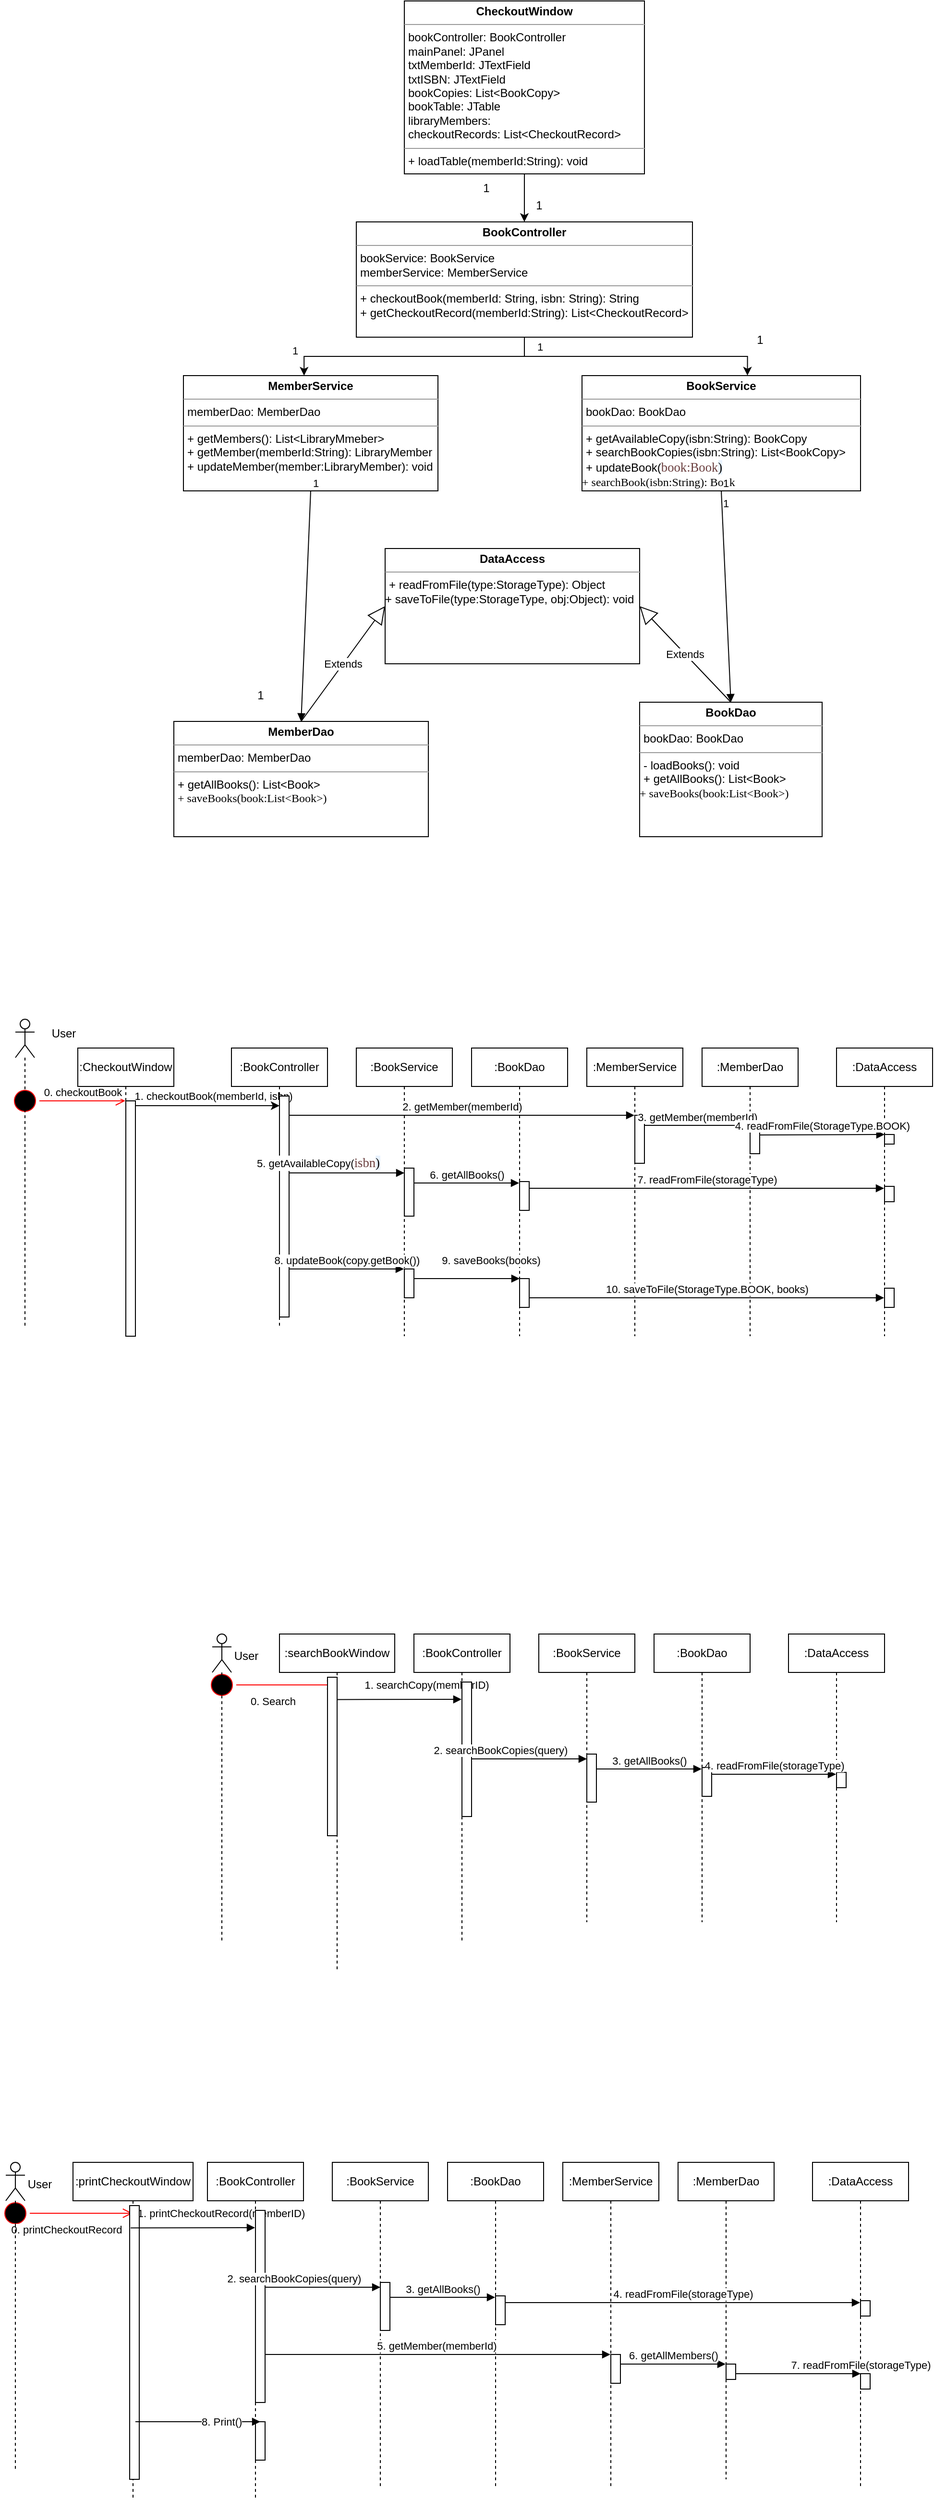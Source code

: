 <mxfile version="21.3.8" type="google">
  <diagram name="Page-1" id="nFVnYy6WFyr9DjGuqM5j">
    <mxGraphModel grid="1" page="1" gridSize="10" guides="1" tooltips="1" connect="1" arrows="1" fold="1" pageScale="1" pageWidth="850" pageHeight="1100" math="0" shadow="0">
      <root>
        <mxCell id="0" />
        <mxCell id="1" parent="0" />
        <mxCell id="Z2h3FojYNCB5ntAbKMzf-1" value="" style="ellipse;html=1;shape=startState;fillColor=#000000;strokeColor=#ff0000;" vertex="1" parent="1">
          <mxGeometry x="-120" y="100" width="30" height="30" as="geometry" />
        </mxCell>
        <mxCell id="Z2h3FojYNCB5ntAbKMzf-2" value="0. checkoutBook" style="html=1;verticalAlign=bottom;endArrow=open;endSize=8;strokeColor=#ff0000;rounded=0;" edge="1" parent="1" source="Z2h3FojYNCB5ntAbKMzf-1" target="UYIfUHxF1EwTp51lZbPo-1">
          <mxGeometry relative="1" as="geometry">
            <mxPoint x="60" y="115" as="targetPoint" />
          </mxGeometry>
        </mxCell>
        <mxCell id="Z2h3FojYNCB5ntAbKMzf-9" value="1. checkoutBook(memberId, isbn)" style="edgeLabel;html=1;align=center;verticalAlign=middle;resizable=0;points=[];" connectable="0" vertex="1" parent="Z2h3FojYNCB5ntAbKMzf-2">
          <mxGeometry x="-0.545" y="1" relative="1" as="geometry">
            <mxPoint x="160" y="-4" as="offset" />
          </mxGeometry>
        </mxCell>
        <mxCell id="Z2h3FojYNCB5ntAbKMzf-3" value=":BookController" style="shape=umlLifeline;perimeter=lifelinePerimeter;whiteSpace=wrap;html=1;container=1;dropTarget=0;collapsible=0;recursiveResize=0;outlineConnect=0;portConstraint=eastwest;newEdgeStyle={&quot;edgeStyle&quot;:&quot;elbowEdgeStyle&quot;,&quot;elbow&quot;:&quot;vertical&quot;,&quot;curved&quot;:0,&quot;rounded&quot;:0};" vertex="1" parent="1">
          <mxGeometry x="110" y="60" width="100" height="290" as="geometry" />
        </mxCell>
        <mxCell id="Z2h3FojYNCB5ntAbKMzf-13" value="" style="html=1;points=[];perimeter=orthogonalPerimeter;outlineConnect=0;targetShapes=umlLifeline;portConstraint=eastwest;newEdgeStyle={&quot;edgeStyle&quot;:&quot;elbowEdgeStyle&quot;,&quot;elbow&quot;:&quot;vertical&quot;,&quot;curved&quot;:0,&quot;rounded&quot;:0};" vertex="1" parent="Z2h3FojYNCB5ntAbKMzf-3">
          <mxGeometry x="50" y="50" width="10" height="230" as="geometry" />
        </mxCell>
        <mxCell id="Z2h3FojYNCB5ntAbKMzf-4" value=":BookService" style="shape=umlLifeline;perimeter=lifelinePerimeter;whiteSpace=wrap;html=1;container=1;dropTarget=0;collapsible=0;recursiveResize=0;outlineConnect=0;portConstraint=eastwest;newEdgeStyle={&quot;edgeStyle&quot;:&quot;elbowEdgeStyle&quot;,&quot;elbow&quot;:&quot;vertical&quot;,&quot;curved&quot;:0,&quot;rounded&quot;:0};" vertex="1" parent="1">
          <mxGeometry x="240" y="60" width="100" height="300" as="geometry" />
        </mxCell>
        <mxCell id="Z2h3FojYNCB5ntAbKMzf-21" value="" style="html=1;points=[];perimeter=orthogonalPerimeter;outlineConnect=0;targetShapes=umlLifeline;portConstraint=eastwest;newEdgeStyle={&quot;edgeStyle&quot;:&quot;elbowEdgeStyle&quot;,&quot;elbow&quot;:&quot;vertical&quot;,&quot;curved&quot;:0,&quot;rounded&quot;:0};" vertex="1" parent="Z2h3FojYNCB5ntAbKMzf-4">
          <mxGeometry x="50" y="125" width="10" height="50" as="geometry" />
        </mxCell>
        <mxCell id="5kcdz5jtdMOf_BMCCqjz-7" value="" style="html=1;points=[];perimeter=orthogonalPerimeter;outlineConnect=0;targetShapes=umlLifeline;portConstraint=eastwest;newEdgeStyle={&quot;edgeStyle&quot;:&quot;elbowEdgeStyle&quot;,&quot;elbow&quot;:&quot;vertical&quot;,&quot;curved&quot;:0,&quot;rounded&quot;:0};" vertex="1" parent="Z2h3FojYNCB5ntAbKMzf-4">
          <mxGeometry x="50" y="230" width="10" height="30" as="geometry" />
        </mxCell>
        <mxCell id="Z2h3FojYNCB5ntAbKMzf-5" value=":MemberService" style="shape=umlLifeline;perimeter=lifelinePerimeter;whiteSpace=wrap;html=1;container=1;dropTarget=0;collapsible=0;recursiveResize=0;outlineConnect=0;portConstraint=eastwest;newEdgeStyle={&quot;edgeStyle&quot;:&quot;elbowEdgeStyle&quot;,&quot;elbow&quot;:&quot;vertical&quot;,&quot;curved&quot;:0,&quot;rounded&quot;:0};" vertex="1" parent="1">
          <mxGeometry x="480" y="60" width="100" height="300" as="geometry" />
        </mxCell>
        <mxCell id="Z2h3FojYNCB5ntAbKMzf-16" value="" style="html=1;points=[];perimeter=orthogonalPerimeter;outlineConnect=0;targetShapes=umlLifeline;portConstraint=eastwest;newEdgeStyle={&quot;edgeStyle&quot;:&quot;elbowEdgeStyle&quot;,&quot;elbow&quot;:&quot;vertical&quot;,&quot;curved&quot;:0,&quot;rounded&quot;:0};" vertex="1" parent="Z2h3FojYNCB5ntAbKMzf-5">
          <mxGeometry x="50" y="70" width="10" height="50" as="geometry" />
        </mxCell>
        <mxCell id="Z2h3FojYNCB5ntAbKMzf-6" value=":BookDao" style="shape=umlLifeline;perimeter=lifelinePerimeter;whiteSpace=wrap;html=1;container=1;dropTarget=0;collapsible=0;recursiveResize=0;outlineConnect=0;portConstraint=eastwest;newEdgeStyle={&quot;edgeStyle&quot;:&quot;elbowEdgeStyle&quot;,&quot;elbow&quot;:&quot;vertical&quot;,&quot;curved&quot;:0,&quot;rounded&quot;:0};" vertex="1" parent="1">
          <mxGeometry x="360" y="60" width="100" height="300" as="geometry" />
        </mxCell>
        <mxCell id="Z2h3FojYNCB5ntAbKMzf-27" value="" style="html=1;points=[];perimeter=orthogonalPerimeter;outlineConnect=0;targetShapes=umlLifeline;portConstraint=eastwest;newEdgeStyle={&quot;edgeStyle&quot;:&quot;elbowEdgeStyle&quot;,&quot;elbow&quot;:&quot;vertical&quot;,&quot;curved&quot;:0,&quot;rounded&quot;:0};" vertex="1" parent="Z2h3FojYNCB5ntAbKMzf-6">
          <mxGeometry x="50" y="139" width="10" height="30" as="geometry" />
        </mxCell>
        <mxCell id="Z2h3FojYNCB5ntAbKMzf-8" value=":MemberDao" style="shape=umlLifeline;perimeter=lifelinePerimeter;whiteSpace=wrap;html=1;container=1;dropTarget=0;collapsible=0;recursiveResize=0;outlineConnect=0;portConstraint=eastwest;newEdgeStyle={&quot;edgeStyle&quot;:&quot;elbowEdgeStyle&quot;,&quot;elbow&quot;:&quot;vertical&quot;,&quot;curved&quot;:0,&quot;rounded&quot;:0};" vertex="1" parent="1">
          <mxGeometry x="600" y="60" width="100" height="300" as="geometry" />
        </mxCell>
        <mxCell id="Z2h3FojYNCB5ntAbKMzf-18" value="" style="html=1;points=[];perimeter=orthogonalPerimeter;outlineConnect=0;targetShapes=umlLifeline;portConstraint=eastwest;newEdgeStyle={&quot;edgeStyle&quot;:&quot;elbowEdgeStyle&quot;,&quot;elbow&quot;:&quot;vertical&quot;,&quot;curved&quot;:0,&quot;rounded&quot;:0};" vertex="1" parent="Z2h3FojYNCB5ntAbKMzf-8">
          <mxGeometry x="50" y="80" width="10" height="30" as="geometry" />
        </mxCell>
        <mxCell id="Z2h3FojYNCB5ntAbKMzf-11" value="" style="shape=umlLifeline;perimeter=lifelinePerimeter;whiteSpace=wrap;html=1;container=1;dropTarget=0;collapsible=0;recursiveResize=0;outlineConnect=0;portConstraint=eastwest;newEdgeStyle={&quot;edgeStyle&quot;:&quot;elbowEdgeStyle&quot;,&quot;elbow&quot;:&quot;vertical&quot;,&quot;curved&quot;:0,&quot;rounded&quot;:0};participant=umlActor;" vertex="1" parent="1">
          <mxGeometry x="-115" y="30" width="20" height="320" as="geometry" />
        </mxCell>
        <mxCell id="Z2h3FojYNCB5ntAbKMzf-12" value="User" style="text;html=1;align=center;verticalAlign=middle;resizable=0;points=[];autosize=1;strokeColor=none;fillColor=none;" vertex="1" parent="1">
          <mxGeometry x="-90" y="30" width="50" height="30" as="geometry" />
        </mxCell>
        <mxCell id="Z2h3FojYNCB5ntAbKMzf-14" value="2. getMember(memberId)" style="html=1;verticalAlign=bottom;endArrow=block;edgeStyle=elbowEdgeStyle;elbow=vertical;curved=0;rounded=0;" edge="1" parent="1" target="Z2h3FojYNCB5ntAbKMzf-5">
          <mxGeometry width="80" relative="1" as="geometry">
            <mxPoint x="170" y="130" as="sourcePoint" />
            <mxPoint x="250" y="130" as="targetPoint" />
          </mxGeometry>
        </mxCell>
        <mxCell id="Z2h3FojYNCB5ntAbKMzf-15" value=":DataAccess" style="shape=umlLifeline;perimeter=lifelinePerimeter;whiteSpace=wrap;html=1;container=1;dropTarget=0;collapsible=0;recursiveResize=0;outlineConnect=0;portConstraint=eastwest;newEdgeStyle={&quot;edgeStyle&quot;:&quot;elbowEdgeStyle&quot;,&quot;elbow&quot;:&quot;vertical&quot;,&quot;curved&quot;:0,&quot;rounded&quot;:0};" vertex="1" parent="1">
          <mxGeometry x="740" y="60" width="100" height="300" as="geometry" />
        </mxCell>
        <mxCell id="Z2h3FojYNCB5ntAbKMzf-29" value="" style="html=1;points=[];perimeter=orthogonalPerimeter;outlineConnect=0;targetShapes=umlLifeline;portConstraint=eastwest;newEdgeStyle={&quot;edgeStyle&quot;:&quot;elbowEdgeStyle&quot;,&quot;elbow&quot;:&quot;vertical&quot;,&quot;curved&quot;:0,&quot;rounded&quot;:0};" vertex="1" parent="Z2h3FojYNCB5ntAbKMzf-15">
          <mxGeometry x="50" y="144" width="10" height="16" as="geometry" />
        </mxCell>
        <mxCell id="Z2h3FojYNCB5ntAbKMzf-17" value="3. getMember(memberId)" style="html=1;verticalAlign=bottom;endArrow=block;edgeStyle=elbowEdgeStyle;elbow=vertical;curved=0;rounded=0;" edge="1" parent="1" target="Z2h3FojYNCB5ntAbKMzf-8">
          <mxGeometry x="0.008" width="80" relative="1" as="geometry">
            <mxPoint x="540" y="140.47" as="sourcePoint" />
            <mxPoint x="620" y="140.47" as="targetPoint" />
            <mxPoint as="offset" />
          </mxGeometry>
        </mxCell>
        <mxCell id="Z2h3FojYNCB5ntAbKMzf-20" value="5.&amp;nbsp;getAvailableCopy(&lt;span style=&quot;font-family: Consolas; font-size: 10pt; color: rgb(106, 62, 62);&quot;&gt;isbn&lt;/span&gt;&lt;span style=&quot;background-color: rgb(232, 242, 254); font-family: Consolas; font-size: 10pt;&quot;&gt;)&lt;/span&gt;" style="html=1;verticalAlign=bottom;endArrow=block;edgeStyle=elbowEdgeStyle;elbow=vertical;curved=0;rounded=0;" edge="1" parent="1">
          <mxGeometry width="80" relative="1" as="geometry">
            <mxPoint x="170" y="130" as="sourcePoint" />
            <mxPoint x="290" y="190" as="targetPoint" />
            <Array as="points">
              <mxPoint x="230" y="190" />
            </Array>
          </mxGeometry>
        </mxCell>
        <mxCell id="Z2h3FojYNCB5ntAbKMzf-22" value="6.&amp;nbsp;getAllBooks()" style="html=1;verticalAlign=bottom;endArrow=block;edgeStyle=elbowEdgeStyle;elbow=vertical;curved=0;rounded=0;" edge="1" parent="1" target="Z2h3FojYNCB5ntAbKMzf-6">
          <mxGeometry width="80" relative="1" as="geometry">
            <mxPoint x="300" y="200.47" as="sourcePoint" />
            <mxPoint x="380" y="200.47" as="targetPoint" />
          </mxGeometry>
        </mxCell>
        <mxCell id="Z2h3FojYNCB5ntAbKMzf-23" value="7. readFromFile(storageType)&lt;div style=&quot;padding: 0px 0px 0px 2px;&quot;&gt;&lt;div style=&quot;font-family: Consolas; font-size: 10pt;&quot;&gt;&lt;p style=&quot;background-color:#e8f2fe;margin:0;&quot;&gt;&lt;span style=&quot;text-decoration-line: underline; text-decoration-color: rgb(244, 200, 45); text-decoration-style: wavy;&quot;&gt;&lt;/span&gt;&lt;/p&gt;&lt;/div&gt;&lt;/div&gt;" style="html=1;verticalAlign=bottom;endArrow=block;edgeStyle=elbowEdgeStyle;elbow=vertical;curved=0;rounded=0;" edge="1" parent="1">
          <mxGeometry x="-0.003" width="80" relative="1" as="geometry">
            <mxPoint x="420" y="206" as="sourcePoint" />
            <mxPoint x="789.5" y="206.118" as="targetPoint" />
            <mxPoint as="offset" />
          </mxGeometry>
        </mxCell>
        <mxCell id="Z2h3FojYNCB5ntAbKMzf-25" value="4. readFromFile(StorageType.BOOK)" style="html=1;verticalAlign=bottom;endArrow=block;edgeStyle=elbowEdgeStyle;elbow=vertical;curved=0;rounded=0;" edge="1" parent="1" target="Z2h3FojYNCB5ntAbKMzf-24">
          <mxGeometry width="80" relative="1" as="geometry">
            <mxPoint x="660" y="150.47" as="sourcePoint" />
            <mxPoint x="789" y="150" as="targetPoint" />
            <Array as="points">
              <mxPoint x="790" y="150" />
            </Array>
          </mxGeometry>
        </mxCell>
        <mxCell id="Z2h3FojYNCB5ntAbKMzf-24" value="" style="html=1;points=[];perimeter=orthogonalPerimeter;outlineConnect=0;targetShapes=umlLifeline;portConstraint=eastwest;newEdgeStyle={&quot;edgeStyle&quot;:&quot;elbowEdgeStyle&quot;,&quot;elbow&quot;:&quot;vertical&quot;,&quot;curved&quot;:0,&quot;rounded&quot;:0};" vertex="1" parent="1">
          <mxGeometry x="790" y="150" width="10" height="10" as="geometry" />
        </mxCell>
        <mxCell id="5kcdz5jtdMOf_BMCCqjz-6" value="8. updateBook(copy.getBook())" style="html=1;verticalAlign=bottom;endArrow=block;edgeStyle=elbowEdgeStyle;elbow=vertical;curved=0;rounded=0;" edge="1" parent="1" target="Z2h3FojYNCB5ntAbKMzf-4">
          <mxGeometry width="80" relative="1" as="geometry">
            <mxPoint x="170" y="290" as="sourcePoint" />
            <mxPoint x="250" y="290" as="targetPoint" />
          </mxGeometry>
        </mxCell>
        <mxCell id="5kcdz5jtdMOf_BMCCqjz-8" value="9. saveBooks(books)" style="html=1;verticalAlign=bottom;endArrow=block;edgeStyle=elbowEdgeStyle;elbow=vertical;curved=0;rounded=0;" edge="1" parent="1">
          <mxGeometry x="0.455" y="10" width="80" relative="1" as="geometry">
            <mxPoint x="300" y="300" as="sourcePoint" />
            <mxPoint x="410" y="300" as="targetPoint" />
            <mxPoint as="offset" />
          </mxGeometry>
        </mxCell>
        <mxCell id="5kcdz5jtdMOf_BMCCqjz-9" value="" style="html=1;points=[];perimeter=orthogonalPerimeter;outlineConnect=0;targetShapes=umlLifeline;portConstraint=eastwest;newEdgeStyle={&quot;edgeStyle&quot;:&quot;elbowEdgeStyle&quot;,&quot;elbow&quot;:&quot;vertical&quot;,&quot;curved&quot;:0,&quot;rounded&quot;:0};" vertex="1" parent="1">
          <mxGeometry x="410" y="300" width="10" height="30" as="geometry" />
        </mxCell>
        <mxCell id="5kcdz5jtdMOf_BMCCqjz-13" value="10. saveToFile(StorageType.BOOK, books)" style="html=1;verticalAlign=bottom;endArrow=block;edgeStyle=elbowEdgeStyle;elbow=vertical;curved=0;rounded=0;" edge="1" parent="1" target="Z2h3FojYNCB5ntAbKMzf-15">
          <mxGeometry width="80" relative="1" as="geometry">
            <mxPoint x="420" y="320" as="sourcePoint" />
            <mxPoint x="500" y="320" as="targetPoint" />
          </mxGeometry>
        </mxCell>
        <mxCell id="5kcdz5jtdMOf_BMCCqjz-15" value="" style="html=1;points=[];perimeter=orthogonalPerimeter;outlineConnect=0;targetShapes=umlLifeline;portConstraint=eastwest;newEdgeStyle={&quot;edgeStyle&quot;:&quot;elbowEdgeStyle&quot;,&quot;elbow&quot;:&quot;vertical&quot;,&quot;curved&quot;:0,&quot;rounded&quot;:0};" vertex="1" parent="1">
          <mxGeometry x="790" y="310" width="10" height="20" as="geometry" />
        </mxCell>
        <mxCell id="_JJHiCC_4vrfty5zfP9_-1" value="" style="ellipse;html=1;shape=startState;fillColor=#000000;strokeColor=#ff0000;" vertex="1" parent="1">
          <mxGeometry x="85" y="708" width="30" height="30" as="geometry" />
        </mxCell>
        <mxCell id="_JJHiCC_4vrfty5zfP9_-2" value="" style="html=1;verticalAlign=bottom;endArrow=open;endSize=8;strokeColor=#ff0000;rounded=0;" edge="1" parent="1" source="_JJHiCC_4vrfty5zfP9_-1" target="UYIfUHxF1EwTp51lZbPo-4">
          <mxGeometry relative="1" as="geometry">
            <mxPoint x="350" y="725" as="targetPoint" />
          </mxGeometry>
        </mxCell>
        <mxCell id="_JJHiCC_4vrfty5zfP9_-3" value="1. searchCopy(memberID)" style="edgeLabel;html=1;align=center;verticalAlign=middle;resizable=0;points=[];" connectable="0" vertex="1" parent="_JJHiCC_4vrfty5zfP9_-2">
          <mxGeometry x="-0.545" y="1" relative="1" as="geometry">
            <mxPoint x="174" y="1" as="offset" />
          </mxGeometry>
        </mxCell>
        <mxCell id="UYIfUHxF1EwTp51lZbPo-7" value="0. Search" style="edgeLabel;html=1;align=center;verticalAlign=middle;resizable=0;points=[];" connectable="0" vertex="1" parent="_JJHiCC_4vrfty5zfP9_-2">
          <mxGeometry x="-0.59" y="-1" relative="1" as="geometry">
            <mxPoint x="16" y="16" as="offset" />
          </mxGeometry>
        </mxCell>
        <mxCell id="_JJHiCC_4vrfty5zfP9_-4" value=":BookController" style="shape=umlLifeline;perimeter=lifelinePerimeter;whiteSpace=wrap;html=1;container=1;dropTarget=0;collapsible=0;recursiveResize=0;outlineConnect=0;portConstraint=eastwest;newEdgeStyle={&quot;edgeStyle&quot;:&quot;elbowEdgeStyle&quot;,&quot;elbow&quot;:&quot;vertical&quot;,&quot;curved&quot;:0,&quot;rounded&quot;:0};" vertex="1" parent="1">
          <mxGeometry x="300" y="670" width="100" height="320" as="geometry" />
        </mxCell>
        <mxCell id="_JJHiCC_4vrfty5zfP9_-5" value="" style="html=1;points=[];perimeter=orthogonalPerimeter;outlineConnect=0;targetShapes=umlLifeline;portConstraint=eastwest;newEdgeStyle={&quot;edgeStyle&quot;:&quot;elbowEdgeStyle&quot;,&quot;elbow&quot;:&quot;vertical&quot;,&quot;curved&quot;:0,&quot;rounded&quot;:0};" vertex="1" parent="_JJHiCC_4vrfty5zfP9_-4">
          <mxGeometry x="50" y="50" width="10" height="140" as="geometry" />
        </mxCell>
        <mxCell id="_JJHiCC_4vrfty5zfP9_-6" value=":BookService" style="shape=umlLifeline;perimeter=lifelinePerimeter;whiteSpace=wrap;html=1;container=1;dropTarget=0;collapsible=0;recursiveResize=0;outlineConnect=0;portConstraint=eastwest;newEdgeStyle={&quot;edgeStyle&quot;:&quot;elbowEdgeStyle&quot;,&quot;elbow&quot;:&quot;vertical&quot;,&quot;curved&quot;:0,&quot;rounded&quot;:0};" vertex="1" parent="1">
          <mxGeometry x="430" y="670" width="100" height="300" as="geometry" />
        </mxCell>
        <mxCell id="_JJHiCC_4vrfty5zfP9_-7" value="" style="html=1;points=[];perimeter=orthogonalPerimeter;outlineConnect=0;targetShapes=umlLifeline;portConstraint=eastwest;newEdgeStyle={&quot;edgeStyle&quot;:&quot;elbowEdgeStyle&quot;,&quot;elbow&quot;:&quot;vertical&quot;,&quot;curved&quot;:0,&quot;rounded&quot;:0};" vertex="1" parent="_JJHiCC_4vrfty5zfP9_-6">
          <mxGeometry x="50" y="125" width="10" height="50" as="geometry" />
        </mxCell>
        <mxCell id="_JJHiCC_4vrfty5zfP9_-11" value=":BookDao" style="shape=umlLifeline;perimeter=lifelinePerimeter;whiteSpace=wrap;html=1;container=1;dropTarget=0;collapsible=0;recursiveResize=0;outlineConnect=0;portConstraint=eastwest;newEdgeStyle={&quot;edgeStyle&quot;:&quot;elbowEdgeStyle&quot;,&quot;elbow&quot;:&quot;vertical&quot;,&quot;curved&quot;:0,&quot;rounded&quot;:0};" vertex="1" parent="1">
          <mxGeometry x="550" y="670" width="100" height="300" as="geometry" />
        </mxCell>
        <mxCell id="_JJHiCC_4vrfty5zfP9_-12" value="" style="html=1;points=[];perimeter=orthogonalPerimeter;outlineConnect=0;targetShapes=umlLifeline;portConstraint=eastwest;newEdgeStyle={&quot;edgeStyle&quot;:&quot;elbowEdgeStyle&quot;,&quot;elbow&quot;:&quot;vertical&quot;,&quot;curved&quot;:0,&quot;rounded&quot;:0};" vertex="1" parent="_JJHiCC_4vrfty5zfP9_-11">
          <mxGeometry x="50" y="139" width="10" height="30" as="geometry" />
        </mxCell>
        <mxCell id="_JJHiCC_4vrfty5zfP9_-15" value="" style="shape=umlLifeline;perimeter=lifelinePerimeter;whiteSpace=wrap;html=1;container=1;dropTarget=0;collapsible=0;recursiveResize=0;outlineConnect=0;portConstraint=eastwest;newEdgeStyle={&quot;edgeStyle&quot;:&quot;elbowEdgeStyle&quot;,&quot;elbow&quot;:&quot;vertical&quot;,&quot;curved&quot;:0,&quot;rounded&quot;:0};participant=umlActor;" vertex="1" parent="1">
          <mxGeometry x="90" y="670" width="20" height="320" as="geometry" />
        </mxCell>
        <mxCell id="_JJHiCC_4vrfty5zfP9_-16" value="User" style="text;html=1;align=center;verticalAlign=middle;resizable=0;points=[];autosize=1;strokeColor=none;fillColor=none;" vertex="1" parent="1">
          <mxGeometry x="100" y="678" width="50" height="30" as="geometry" />
        </mxCell>
        <mxCell id="_JJHiCC_4vrfty5zfP9_-18" value=":DataAccess" style="shape=umlLifeline;perimeter=lifelinePerimeter;whiteSpace=wrap;html=1;container=1;dropTarget=0;collapsible=0;recursiveResize=0;outlineConnect=0;portConstraint=eastwest;newEdgeStyle={&quot;edgeStyle&quot;:&quot;elbowEdgeStyle&quot;,&quot;elbow&quot;:&quot;vertical&quot;,&quot;curved&quot;:0,&quot;rounded&quot;:0};" vertex="1" parent="1">
          <mxGeometry x="690" y="670" width="100" height="300" as="geometry" />
        </mxCell>
        <mxCell id="_JJHiCC_4vrfty5zfP9_-19" value="" style="html=1;points=[];perimeter=orthogonalPerimeter;outlineConnect=0;targetShapes=umlLifeline;portConstraint=eastwest;newEdgeStyle={&quot;edgeStyle&quot;:&quot;elbowEdgeStyle&quot;,&quot;elbow&quot;:&quot;vertical&quot;,&quot;curved&quot;:0,&quot;rounded&quot;:0};" vertex="1" parent="_JJHiCC_4vrfty5zfP9_-18">
          <mxGeometry x="50" y="144" width="10" height="16" as="geometry" />
        </mxCell>
        <mxCell id="_JJHiCC_4vrfty5zfP9_-21" value="2. searchBookCopies(query)" style="html=1;verticalAlign=bottom;endArrow=block;edgeStyle=elbowEdgeStyle;elbow=vertical;curved=0;rounded=0;" edge="1" parent="1">
          <mxGeometry width="80" relative="1" as="geometry">
            <mxPoint x="360" y="740" as="sourcePoint" />
            <mxPoint x="480" y="800" as="targetPoint" />
            <Array as="points">
              <mxPoint x="420" y="800" />
            </Array>
          </mxGeometry>
        </mxCell>
        <mxCell id="_JJHiCC_4vrfty5zfP9_-22" value="3.&amp;nbsp;getAllBooks()&lt;div style=&quot;padding: 0px 0px 0px 2px;&quot;&gt;&lt;div style=&quot;font-family: Consolas; font-size: 10pt;&quot;&gt;&lt;p style=&quot;background-color:#e8f2fe;margin:0;&quot;&gt;&lt;span style=&quot;color:#0000c0;&quot;&gt;&lt;/span&gt;&lt;/p&gt;&lt;/div&gt;&lt;/div&gt;" style="html=1;verticalAlign=bottom;endArrow=block;edgeStyle=elbowEdgeStyle;elbow=vertical;curved=0;rounded=0;" edge="1" parent="1" target="_JJHiCC_4vrfty5zfP9_-11">
          <mxGeometry width="80" relative="1" as="geometry">
            <mxPoint x="490" y="810.47" as="sourcePoint" />
            <mxPoint x="570" y="810.47" as="targetPoint" />
          </mxGeometry>
        </mxCell>
        <mxCell id="_JJHiCC_4vrfty5zfP9_-23" value="4. readFromFile(storageType)&lt;div style=&quot;padding: 0px 0px 0px 2px;&quot;&gt;&lt;div style=&quot;font-family: Consolas; font-size: 10pt;&quot;&gt;&lt;p style=&quot;background-color:#e8f2fe;margin:0;&quot;&gt;&lt;span style=&quot;text-decoration-line: underline; text-decoration-color: rgb(244, 200, 45); text-decoration-style: wavy;&quot;&gt;&lt;/span&gt;&lt;/p&gt;&lt;/div&gt;&lt;/div&gt;" style="html=1;verticalAlign=bottom;endArrow=block;edgeStyle=elbowEdgeStyle;elbow=vertical;curved=0;rounded=0;" edge="1" parent="1" target="_JJHiCC_4vrfty5zfP9_-18">
          <mxGeometry x="-0.003" width="80" relative="1" as="geometry">
            <mxPoint x="610" y="816" as="sourcePoint" />
            <mxPoint x="720" y="816" as="targetPoint" />
            <mxPoint as="offset" />
          </mxGeometry>
        </mxCell>
        <mxCell id="UYIfUHxF1EwTp51lZbPo-2" value="" style="edgeStyle=elbowEdgeStyle;rounded=0;orthogonalLoop=1;jettySize=auto;html=1;elbow=vertical;curved=0;" edge="1" parent="1" source="UYIfUHxF1EwTp51lZbPo-1" target="Z2h3FojYNCB5ntAbKMzf-13">
          <mxGeometry relative="1" as="geometry">
            <Array as="points">
              <mxPoint x="70" y="120" />
            </Array>
          </mxGeometry>
        </mxCell>
        <mxCell id="UYIfUHxF1EwTp51lZbPo-1" value=":CheckoutWindow" style="shape=umlLifeline;perimeter=lifelinePerimeter;whiteSpace=wrap;html=1;container=1;dropTarget=0;collapsible=0;recursiveResize=0;outlineConnect=0;portConstraint=eastwest;newEdgeStyle={&quot;edgeStyle&quot;:&quot;elbowEdgeStyle&quot;,&quot;elbow&quot;:&quot;vertical&quot;,&quot;curved&quot;:0,&quot;rounded&quot;:0};" vertex="1" parent="1">
          <mxGeometry x="-50" y="60" width="100" height="300" as="geometry" />
        </mxCell>
        <mxCell id="UYIfUHxF1EwTp51lZbPo-3" value="" style="html=1;points=[];perimeter=orthogonalPerimeter;outlineConnect=0;targetShapes=umlLifeline;portConstraint=eastwest;newEdgeStyle={&quot;edgeStyle&quot;:&quot;elbowEdgeStyle&quot;,&quot;elbow&quot;:&quot;vertical&quot;,&quot;curved&quot;:0,&quot;rounded&quot;:0};" vertex="1" parent="UYIfUHxF1EwTp51lZbPo-1">
          <mxGeometry x="50" y="55" width="10" height="245" as="geometry" />
        </mxCell>
        <mxCell id="UYIfUHxF1EwTp51lZbPo-4" value=":searchBookWindow" style="shape=umlLifeline;perimeter=lifelinePerimeter;whiteSpace=wrap;html=1;container=1;dropTarget=0;collapsible=0;recursiveResize=0;outlineConnect=0;portConstraint=eastwest;newEdgeStyle={&quot;edgeStyle&quot;:&quot;elbowEdgeStyle&quot;,&quot;elbow&quot;:&quot;vertical&quot;,&quot;curved&quot;:0,&quot;rounded&quot;:0};" vertex="1" parent="1">
          <mxGeometry x="160" y="670" width="120" height="350" as="geometry" />
        </mxCell>
        <mxCell id="UYIfUHxF1EwTp51lZbPo-5" value="" style="html=1;points=[];perimeter=orthogonalPerimeter;outlineConnect=0;targetShapes=umlLifeline;portConstraint=eastwest;newEdgeStyle={&quot;edgeStyle&quot;:&quot;elbowEdgeStyle&quot;,&quot;elbow&quot;:&quot;vertical&quot;,&quot;curved&quot;:0,&quot;rounded&quot;:0};" vertex="1" parent="UYIfUHxF1EwTp51lZbPo-4">
          <mxGeometry x="50" y="45" width="10" height="165" as="geometry" />
        </mxCell>
        <mxCell id="UYIfUHxF1EwTp51lZbPo-6" value="" style="html=1;verticalAlign=bottom;endArrow=block;edgeStyle=elbowEdgeStyle;elbow=vertical;curved=0;rounded=0;" edge="1" parent="1" target="_JJHiCC_4vrfty5zfP9_-4">
          <mxGeometry x="-0.99" y="190" width="80" relative="1" as="geometry">
            <mxPoint x="220" y="738.23" as="sourcePoint" />
            <mxPoint x="300" y="738.23" as="targetPoint" />
            <mxPoint x="-190" y="180" as="offset" />
          </mxGeometry>
        </mxCell>
        <mxCell id="UYIfUHxF1EwTp51lZbPo-8" value="" style="ellipse;html=1;shape=startState;fillColor=#000000;strokeColor=#ff0000;" vertex="1" parent="1">
          <mxGeometry x="-130" y="1258" width="30" height="30" as="geometry" />
        </mxCell>
        <mxCell id="UYIfUHxF1EwTp51lZbPo-9" value="" style="html=1;verticalAlign=bottom;endArrow=open;endSize=8;strokeColor=#ff0000;rounded=0;" edge="1" parent="1" source="UYIfUHxF1EwTp51lZbPo-8" target="UYIfUHxF1EwTp51lZbPo-36">
          <mxGeometry relative="1" as="geometry">
            <mxPoint x="135" y="1275" as="targetPoint" />
          </mxGeometry>
        </mxCell>
        <mxCell id="UYIfUHxF1EwTp51lZbPo-10" value="1. printCheckoutRecord(memberID)" style="edgeLabel;html=1;align=center;verticalAlign=middle;resizable=0;points=[];" connectable="0" vertex="1" parent="UYIfUHxF1EwTp51lZbPo-9">
          <mxGeometry x="-0.545" y="1" relative="1" as="geometry">
            <mxPoint x="174" y="1" as="offset" />
          </mxGeometry>
        </mxCell>
        <mxCell id="UYIfUHxF1EwTp51lZbPo-11" value="0. printCheckoutRecord" style="edgeLabel;html=1;align=center;verticalAlign=middle;resizable=0;points=[];" connectable="0" vertex="1" parent="UYIfUHxF1EwTp51lZbPo-9">
          <mxGeometry x="-0.59" y="-1" relative="1" as="geometry">
            <mxPoint x="16" y="16" as="offset" />
          </mxGeometry>
        </mxCell>
        <mxCell id="UYIfUHxF1EwTp51lZbPo-12" value=":BookController" style="shape=umlLifeline;perimeter=lifelinePerimeter;whiteSpace=wrap;html=1;container=1;dropTarget=0;collapsible=0;recursiveResize=0;outlineConnect=0;portConstraint=eastwest;newEdgeStyle={&quot;edgeStyle&quot;:&quot;elbowEdgeStyle&quot;,&quot;elbow&quot;:&quot;vertical&quot;,&quot;curved&quot;:0,&quot;rounded&quot;:0};" vertex="1" parent="1">
          <mxGeometry x="85" y="1220" width="100" height="350" as="geometry" />
        </mxCell>
        <mxCell id="UYIfUHxF1EwTp51lZbPo-13" value="" style="html=1;points=[];perimeter=orthogonalPerimeter;outlineConnect=0;targetShapes=umlLifeline;portConstraint=eastwest;newEdgeStyle={&quot;edgeStyle&quot;:&quot;elbowEdgeStyle&quot;,&quot;elbow&quot;:&quot;vertical&quot;,&quot;curved&quot;:0,&quot;rounded&quot;:0};" vertex="1" parent="UYIfUHxF1EwTp51lZbPo-12">
          <mxGeometry x="50" y="50" width="10" height="200" as="geometry" />
        </mxCell>
        <mxCell id="UYIfUHxF1EwTp51lZbPo-39" value="" style="html=1;points=[];perimeter=orthogonalPerimeter;outlineConnect=0;targetShapes=umlLifeline;portConstraint=eastwest;newEdgeStyle={&quot;edgeStyle&quot;:&quot;elbowEdgeStyle&quot;,&quot;elbow&quot;:&quot;vertical&quot;,&quot;curved&quot;:0,&quot;rounded&quot;:0};" vertex="1" parent="UYIfUHxF1EwTp51lZbPo-12">
          <mxGeometry x="50" y="270" width="10" height="40" as="geometry" />
        </mxCell>
        <mxCell id="UYIfUHxF1EwTp51lZbPo-16" value=":BookService" style="shape=umlLifeline;perimeter=lifelinePerimeter;whiteSpace=wrap;html=1;container=1;dropTarget=0;collapsible=0;recursiveResize=0;outlineConnect=0;portConstraint=eastwest;newEdgeStyle={&quot;edgeStyle&quot;:&quot;elbowEdgeStyle&quot;,&quot;elbow&quot;:&quot;vertical&quot;,&quot;curved&quot;:0,&quot;rounded&quot;:0};" vertex="1" parent="1">
          <mxGeometry x="215" y="1220" width="100" height="340" as="geometry" />
        </mxCell>
        <mxCell id="UYIfUHxF1EwTp51lZbPo-17" value="" style="html=1;points=[];perimeter=orthogonalPerimeter;outlineConnect=0;targetShapes=umlLifeline;portConstraint=eastwest;newEdgeStyle={&quot;edgeStyle&quot;:&quot;elbowEdgeStyle&quot;,&quot;elbow&quot;:&quot;vertical&quot;,&quot;curved&quot;:0,&quot;rounded&quot;:0};" vertex="1" parent="UYIfUHxF1EwTp51lZbPo-16">
          <mxGeometry x="50" y="125" width="10" height="50" as="geometry" />
        </mxCell>
        <mxCell id="UYIfUHxF1EwTp51lZbPo-18" value=":MemberService" style="shape=umlLifeline;perimeter=lifelinePerimeter;whiteSpace=wrap;html=1;container=1;dropTarget=0;collapsible=0;recursiveResize=0;outlineConnect=0;portConstraint=eastwest;newEdgeStyle={&quot;edgeStyle&quot;:&quot;elbowEdgeStyle&quot;,&quot;elbow&quot;:&quot;vertical&quot;,&quot;curved&quot;:0,&quot;rounded&quot;:0};" vertex="1" parent="1">
          <mxGeometry x="455" y="1220" width="100" height="340" as="geometry" />
        </mxCell>
        <mxCell id="UYIfUHxF1EwTp51lZbPo-19" value="" style="html=1;points=[];perimeter=orthogonalPerimeter;outlineConnect=0;targetShapes=umlLifeline;portConstraint=eastwest;newEdgeStyle={&quot;edgeStyle&quot;:&quot;elbowEdgeStyle&quot;,&quot;elbow&quot;:&quot;vertical&quot;,&quot;curved&quot;:0,&quot;rounded&quot;:0};" vertex="1" parent="UYIfUHxF1EwTp51lZbPo-18">
          <mxGeometry x="50" y="200" width="10" height="30" as="geometry" />
        </mxCell>
        <mxCell id="UYIfUHxF1EwTp51lZbPo-20" value=":BookDao" style="shape=umlLifeline;perimeter=lifelinePerimeter;whiteSpace=wrap;html=1;container=1;dropTarget=0;collapsible=0;recursiveResize=0;outlineConnect=0;portConstraint=eastwest;newEdgeStyle={&quot;edgeStyle&quot;:&quot;elbowEdgeStyle&quot;,&quot;elbow&quot;:&quot;vertical&quot;,&quot;curved&quot;:0,&quot;rounded&quot;:0};" vertex="1" parent="1">
          <mxGeometry x="335" y="1220" width="100" height="340" as="geometry" />
        </mxCell>
        <mxCell id="UYIfUHxF1EwTp51lZbPo-21" value="" style="html=1;points=[];perimeter=orthogonalPerimeter;outlineConnect=0;targetShapes=umlLifeline;portConstraint=eastwest;newEdgeStyle={&quot;edgeStyle&quot;:&quot;elbowEdgeStyle&quot;,&quot;elbow&quot;:&quot;vertical&quot;,&quot;curved&quot;:0,&quot;rounded&quot;:0};" vertex="1" parent="UYIfUHxF1EwTp51lZbPo-20">
          <mxGeometry x="50" y="139" width="10" height="30" as="geometry" />
        </mxCell>
        <mxCell id="UYIfUHxF1EwTp51lZbPo-22" value=":MemberDao" style="shape=umlLifeline;perimeter=lifelinePerimeter;whiteSpace=wrap;html=1;container=1;dropTarget=0;collapsible=0;recursiveResize=0;outlineConnect=0;portConstraint=eastwest;newEdgeStyle={&quot;edgeStyle&quot;:&quot;elbowEdgeStyle&quot;,&quot;elbow&quot;:&quot;vertical&quot;,&quot;curved&quot;:0,&quot;rounded&quot;:0};" vertex="1" parent="1">
          <mxGeometry x="575" y="1220" width="100" height="330" as="geometry" />
        </mxCell>
        <mxCell id="UYIfUHxF1EwTp51lZbPo-23" value="" style="shape=umlLifeline;perimeter=lifelinePerimeter;whiteSpace=wrap;html=1;container=1;dropTarget=0;collapsible=0;recursiveResize=0;outlineConnect=0;portConstraint=eastwest;newEdgeStyle={&quot;edgeStyle&quot;:&quot;elbowEdgeStyle&quot;,&quot;elbow&quot;:&quot;vertical&quot;,&quot;curved&quot;:0,&quot;rounded&quot;:0};participant=umlActor;" vertex="1" parent="1">
          <mxGeometry x="-125" y="1220" width="20" height="320" as="geometry" />
        </mxCell>
        <mxCell id="UYIfUHxF1EwTp51lZbPo-24" value="User" style="text;html=1;align=center;verticalAlign=middle;resizable=0;points=[];autosize=1;strokeColor=none;fillColor=none;" vertex="1" parent="1">
          <mxGeometry x="-115" y="1228" width="50" height="30" as="geometry" />
        </mxCell>
        <mxCell id="UYIfUHxF1EwTp51lZbPo-25" value=":DataAccess" style="shape=umlLifeline;perimeter=lifelinePerimeter;whiteSpace=wrap;html=1;container=1;dropTarget=0;collapsible=0;recursiveResize=0;outlineConnect=0;portConstraint=eastwest;newEdgeStyle={&quot;edgeStyle&quot;:&quot;elbowEdgeStyle&quot;,&quot;elbow&quot;:&quot;vertical&quot;,&quot;curved&quot;:0,&quot;rounded&quot;:0};" vertex="1" parent="1">
          <mxGeometry x="715" y="1220" width="100" height="340" as="geometry" />
        </mxCell>
        <mxCell id="UYIfUHxF1EwTp51lZbPo-26" value="" style="html=1;points=[];perimeter=orthogonalPerimeter;outlineConnect=0;targetShapes=umlLifeline;portConstraint=eastwest;newEdgeStyle={&quot;edgeStyle&quot;:&quot;elbowEdgeStyle&quot;,&quot;elbow&quot;:&quot;vertical&quot;,&quot;curved&quot;:0,&quot;rounded&quot;:0};" vertex="1" parent="UYIfUHxF1EwTp51lZbPo-25">
          <mxGeometry x="50" y="144" width="10" height="16" as="geometry" />
        </mxCell>
        <mxCell id="UYIfUHxF1EwTp51lZbPo-27" value="2. searchBookCopies(query)" style="html=1;verticalAlign=bottom;endArrow=block;edgeStyle=elbowEdgeStyle;elbow=vertical;curved=0;rounded=0;" edge="1" parent="1">
          <mxGeometry width="80" relative="1" as="geometry">
            <mxPoint x="145" y="1290" as="sourcePoint" />
            <mxPoint x="265" y="1350" as="targetPoint" />
            <Array as="points">
              <mxPoint x="205" y="1350" />
            </Array>
          </mxGeometry>
        </mxCell>
        <mxCell id="UYIfUHxF1EwTp51lZbPo-28" value="3.&amp;nbsp;getAllBooks()&lt;div style=&quot;padding: 0px 0px 0px 2px;&quot;&gt;&lt;div style=&quot;font-family: Consolas; font-size: 10pt;&quot;&gt;&lt;p style=&quot;background-color:#e8f2fe;margin:0;&quot;&gt;&lt;span style=&quot;color:#0000c0;&quot;&gt;&lt;/span&gt;&lt;/p&gt;&lt;/div&gt;&lt;/div&gt;" style="html=1;verticalAlign=bottom;endArrow=block;edgeStyle=elbowEdgeStyle;elbow=vertical;curved=0;rounded=0;" edge="1" parent="1" target="UYIfUHxF1EwTp51lZbPo-20">
          <mxGeometry width="80" relative="1" as="geometry">
            <mxPoint x="275" y="1360.47" as="sourcePoint" />
            <mxPoint x="355" y="1360.47" as="targetPoint" />
          </mxGeometry>
        </mxCell>
        <mxCell id="UYIfUHxF1EwTp51lZbPo-29" value="4. readFromFile(storageType)&lt;div style=&quot;padding: 0px 0px 0px 2px;&quot;&gt;&lt;div style=&quot;font-family: Consolas; font-size: 10pt;&quot;&gt;&lt;p style=&quot;background-color:#e8f2fe;margin:0;&quot;&gt;&lt;span style=&quot;text-decoration-line: underline; text-decoration-color: rgb(244, 200, 45); text-decoration-style: wavy;&quot;&gt;&lt;/span&gt;&lt;/p&gt;&lt;/div&gt;&lt;/div&gt;" style="html=1;verticalAlign=bottom;endArrow=block;edgeStyle=elbowEdgeStyle;elbow=vertical;curved=0;rounded=0;" edge="1" parent="1">
          <mxGeometry x="-0.003" width="80" relative="1" as="geometry">
            <mxPoint x="395" y="1366" as="sourcePoint" />
            <mxPoint x="764.5" y="1366.118" as="targetPoint" />
            <mxPoint as="offset" />
          </mxGeometry>
        </mxCell>
        <mxCell id="UYIfUHxF1EwTp51lZbPo-30" value="5. getMember(memberId)&amp;nbsp;" style="html=1;verticalAlign=bottom;endArrow=block;edgeStyle=elbowEdgeStyle;elbow=vertical;curved=0;rounded=0;" edge="1" parent="1" target="UYIfUHxF1EwTp51lZbPo-18">
          <mxGeometry width="80" relative="1" as="geometry">
            <mxPoint x="145" y="1420" as="sourcePoint" />
            <mxPoint x="265" y="1420" as="targetPoint" />
            <Array as="points">
              <mxPoint x="205" y="1420" />
            </Array>
          </mxGeometry>
        </mxCell>
        <mxCell id="UYIfUHxF1EwTp51lZbPo-31" value="6. getAllMembers()" style="html=1;verticalAlign=bottom;endArrow=block;edgeStyle=elbowEdgeStyle;elbow=vertical;curved=0;rounded=0;" edge="1" parent="1" target="UYIfUHxF1EwTp51lZbPo-22">
          <mxGeometry x="0.005" width="80" relative="1" as="geometry">
            <mxPoint x="515" y="1430" as="sourcePoint" />
            <mxPoint x="355" y="1430" as="targetPoint" />
            <mxPoint as="offset" />
          </mxGeometry>
        </mxCell>
        <mxCell id="UYIfUHxF1EwTp51lZbPo-32" value="7. readFromFile(storageType)&lt;div style=&quot;padding: 0px 0px 0px 2px;&quot;&gt;&lt;div style=&quot;font-family: Consolas; font-size: 10pt;&quot;&gt;&lt;p style=&quot;background-color:#e8f2fe;margin:0;&quot;&gt;&lt;span style=&quot;text-decoration-line: underline; text-decoration-color: rgb(244, 200, 45); text-decoration-style: wavy;&quot;&gt;&lt;/span&gt;&lt;/p&gt;&lt;/div&gt;&lt;/div&gt;" style="html=1;verticalAlign=bottom;endArrow=block;edgeStyle=elbowEdgeStyle;elbow=vertical;curved=0;rounded=0;" edge="1" parent="1" source="UYIfUHxF1EwTp51lZbPo-34">
          <mxGeometry x="-0.003" width="80" relative="1" as="geometry">
            <mxPoint x="625" y="1440" as="sourcePoint" />
            <mxPoint x="765" y="1440" as="targetPoint" />
            <mxPoint as="offset" />
          </mxGeometry>
        </mxCell>
        <mxCell id="UYIfUHxF1EwTp51lZbPo-33" value="" style="html=1;verticalAlign=bottom;endArrow=block;edgeStyle=elbowEdgeStyle;elbow=vertical;curved=0;rounded=0;" edge="1" parent="1" target="UYIfUHxF1EwTp51lZbPo-34">
          <mxGeometry x="-0.003" width="80" relative="1" as="geometry">
            <mxPoint x="625" y="1440" as="sourcePoint" />
            <mxPoint x="765" y="1440" as="targetPoint" />
            <mxPoint as="offset" />
          </mxGeometry>
        </mxCell>
        <mxCell id="UYIfUHxF1EwTp51lZbPo-34" value="" style="html=1;points=[];perimeter=orthogonalPerimeter;outlineConnect=0;targetShapes=umlLifeline;portConstraint=eastwest;newEdgeStyle={&quot;edgeStyle&quot;:&quot;elbowEdgeStyle&quot;,&quot;elbow&quot;:&quot;vertical&quot;,&quot;curved&quot;:0,&quot;rounded&quot;:0};" vertex="1" parent="1">
          <mxGeometry x="765" y="1440" width="10" height="16" as="geometry" />
        </mxCell>
        <mxCell id="UYIfUHxF1EwTp51lZbPo-35" value="" style="html=1;points=[];perimeter=orthogonalPerimeter;outlineConnect=0;targetShapes=umlLifeline;portConstraint=eastwest;newEdgeStyle={&quot;edgeStyle&quot;:&quot;elbowEdgeStyle&quot;,&quot;elbow&quot;:&quot;vertical&quot;,&quot;curved&quot;:0,&quot;rounded&quot;:0};" vertex="1" parent="1">
          <mxGeometry x="625" y="1430" width="10" height="16" as="geometry" />
        </mxCell>
        <mxCell id="UYIfUHxF1EwTp51lZbPo-36" value=":printCheckoutWindow" style="shape=umlLifeline;perimeter=lifelinePerimeter;whiteSpace=wrap;html=1;container=1;dropTarget=0;collapsible=0;recursiveResize=0;outlineConnect=0;portConstraint=eastwest;newEdgeStyle={&quot;edgeStyle&quot;:&quot;elbowEdgeStyle&quot;,&quot;elbow&quot;:&quot;vertical&quot;,&quot;curved&quot;:0,&quot;rounded&quot;:0};" vertex="1" parent="1">
          <mxGeometry x="-55" y="1220" width="125" height="350" as="geometry" />
        </mxCell>
        <mxCell id="UYIfUHxF1EwTp51lZbPo-37" value="" style="html=1;points=[];perimeter=orthogonalPerimeter;outlineConnect=0;targetShapes=umlLifeline;portConstraint=eastwest;newEdgeStyle={&quot;edgeStyle&quot;:&quot;elbowEdgeStyle&quot;,&quot;elbow&quot;:&quot;vertical&quot;,&quot;curved&quot;:0,&quot;rounded&quot;:0};" vertex="1" parent="UYIfUHxF1EwTp51lZbPo-36">
          <mxGeometry x="59" y="45" width="10" height="285" as="geometry" />
        </mxCell>
        <mxCell id="UYIfUHxF1EwTp51lZbPo-38" value="" style="html=1;verticalAlign=bottom;endArrow=block;edgeStyle=elbowEdgeStyle;elbow=vertical;curved=0;rounded=0;" edge="1" parent="1" target="UYIfUHxF1EwTp51lZbPo-12">
          <mxGeometry x="-0.99" y="190" width="80" relative="1" as="geometry">
            <mxPoint x="5" y="1288.23" as="sourcePoint" />
            <mxPoint x="85" y="1288.23" as="targetPoint" />
            <mxPoint x="-190" y="180" as="offset" />
            <Array as="points">
              <mxPoint x="20" y="1288" />
            </Array>
          </mxGeometry>
        </mxCell>
        <mxCell id="UYIfUHxF1EwTp51lZbPo-15" value="8. Print()" style="html=1;align=left;spacingLeft=2;endArrow=block;rounded=0;edgeStyle=orthogonalEdgeStyle;curved=0;rounded=0;" edge="1" parent="1">
          <mxGeometry relative="1" as="geometry">
            <mxPoint x="10" y="1490" as="sourcePoint" />
            <Array as="points">
              <mxPoint x="95" y="1490" />
            </Array>
            <mxPoint x="140" y="1490" as="targetPoint" />
          </mxGeometry>
        </mxCell>
        <mxCell id="UYIfUHxF1EwTp51lZbPo-59" value="" style="edgeStyle=orthogonalEdgeStyle;rounded=0;orthogonalLoop=1;jettySize=auto;html=1;" edge="1" parent="1" source="UYIfUHxF1EwTp51lZbPo-42" target="UYIfUHxF1EwTp51lZbPo-43">
          <mxGeometry relative="1" as="geometry" />
        </mxCell>
        <mxCell id="UYIfUHxF1EwTp51lZbPo-42" value="&lt;p style=&quot;margin:0px;margin-top:4px;text-align:center;&quot;&gt;&lt;b style=&quot;&quot;&gt;CheckoutWindow&lt;/b&gt;&lt;/p&gt;&lt;hr size=&quot;1&quot;&gt;&lt;p style=&quot;margin:0px;margin-left:4px;&quot;&gt;bookController: BookController&lt;/p&gt;&lt;p style=&quot;margin:0px;margin-left:4px;&quot;&gt;mainPanel: JPanel&lt;span style=&quot;background-color: initial;&quot;&gt;&amp;nbsp; &amp;nbsp;&lt;/span&gt;&lt;/p&gt;&lt;p style=&quot;margin:0px;margin-left:4px;&quot;&gt;&lt;span style=&quot;background-color: initial;&quot;&gt;txtMemberId: JTextField&lt;/span&gt;&lt;/p&gt;&lt;p style=&quot;margin:0px;margin-left:4px;&quot;&gt;&lt;span style=&quot;&quot;&gt;txtISBN: JTextField&lt;/span&gt;&lt;/p&gt;&lt;p style=&quot;margin:0px;margin-left:4px;&quot;&gt;&lt;span style=&quot;&quot;&gt;bookCopies: List&amp;lt;BookCopy&amp;gt;&lt;/span&gt;&lt;/p&gt;&lt;p style=&quot;margin:0px;margin-left:4px;&quot;&gt;&lt;span style=&quot;background-color: initial;&quot;&gt;bookTable: JTable&lt;/span&gt;&lt;/p&gt;&lt;p style=&quot;margin:0px;margin-left:4px;&quot;&gt;&lt;span style=&quot;&quot;&gt;libraryMembers:&amp;nbsp;&lt;/span&gt;&lt;/p&gt;&lt;p style=&quot;margin:0px;margin-left:4px;&quot;&gt;&lt;span style=&quot;&quot;&gt;checkoutRecords: List&amp;lt;CheckoutRecord&amp;gt;&lt;/span&gt;&lt;/p&gt;&lt;hr size=&quot;1&quot;&gt;&lt;p style=&quot;margin:0px;margin-left:4px;&quot;&gt;+ loadTable(memberId:String): void&lt;/p&gt;" style="verticalAlign=top;align=left;overflow=fill;fontSize=12;fontFamily=Helvetica;html=1;whiteSpace=wrap;" vertex="1" parent="1">
          <mxGeometry x="290" y="-1030" width="250" height="180" as="geometry" />
        </mxCell>
        <mxCell id="UYIfUHxF1EwTp51lZbPo-57" style="edgeStyle=orthogonalEdgeStyle;rounded=0;orthogonalLoop=1;jettySize=auto;html=1;entryX=0.474;entryY=0;entryDx=0;entryDy=0;entryPerimeter=0;" edge="1" parent="1" source="UYIfUHxF1EwTp51lZbPo-43" target="UYIfUHxF1EwTp51lZbPo-44">
          <mxGeometry relative="1" as="geometry" />
        </mxCell>
        <mxCell id="UYIfUHxF1EwTp51lZbPo-63" value="1" style="edgeLabel;html=1;align=center;verticalAlign=middle;resizable=0;points=[];" connectable="0" vertex="1" parent="UYIfUHxF1EwTp51lZbPo-57">
          <mxGeometry x="0.852" y="-12" relative="1" as="geometry">
            <mxPoint x="2" y="-6" as="offset" />
          </mxGeometry>
        </mxCell>
        <mxCell id="UYIfUHxF1EwTp51lZbPo-58" style="edgeStyle=orthogonalEdgeStyle;rounded=0;orthogonalLoop=1;jettySize=auto;html=1;entryX=0.594;entryY=-0.001;entryDx=0;entryDy=0;entryPerimeter=0;" edge="1" parent="1" source="UYIfUHxF1EwTp51lZbPo-43" target="UYIfUHxF1EwTp51lZbPo-45">
          <mxGeometry relative="1" as="geometry" />
        </mxCell>
        <mxCell id="UYIfUHxF1EwTp51lZbPo-62" value="1" style="edgeLabel;html=1;align=center;verticalAlign=middle;resizable=0;points=[];" connectable="0" vertex="1" parent="UYIfUHxF1EwTp51lZbPo-58">
          <mxGeometry x="-0.745" y="10" relative="1" as="geometry">
            <mxPoint x="1" as="offset" />
          </mxGeometry>
        </mxCell>
        <mxCell id="UYIfUHxF1EwTp51lZbPo-43" value="&lt;p style=&quot;margin:0px;margin-top:4px;text-align:center;&quot;&gt;&lt;b style=&quot;&quot;&gt;BookController&lt;/b&gt;&lt;/p&gt;&lt;hr size=&quot;1&quot;&gt;&lt;p style=&quot;margin:0px;margin-left:4px;&quot;&gt;bookService: BookService&lt;/p&gt;&lt;p style=&quot;margin:0px;margin-left:4px;&quot;&gt;memberService: MemberService&lt;/p&gt;&lt;hr size=&quot;1&quot;&gt;&lt;p style=&quot;margin:0px;margin-left:4px;&quot;&gt;+&amp;nbsp;checkoutBook(memberId: String, isbn: String): String&lt;/p&gt;&lt;p style=&quot;margin:0px;margin-left:4px;&quot;&gt;+ getCheckoutRecord(memberId:String): List&amp;lt;CheckoutRecord&amp;gt;&lt;/p&gt;" style="verticalAlign=top;align=left;overflow=fill;fontSize=12;fontFamily=Helvetica;html=1;whiteSpace=wrap;" vertex="1" parent="1">
          <mxGeometry x="240" y="-800" width="350" height="120" as="geometry" />
        </mxCell>
        <mxCell id="UYIfUHxF1EwTp51lZbPo-44" value="&lt;p style=&quot;margin:0px;margin-top:4px;text-align:center;&quot;&gt;&lt;b style=&quot;&quot;&gt;MemberService&lt;/b&gt;&lt;/p&gt;&lt;hr size=&quot;1&quot;&gt;&lt;p style=&quot;margin:0px;margin-left:4px;&quot;&gt;memberDao: MemberDao&lt;br&gt;&lt;/p&gt;&lt;hr size=&quot;1&quot;&gt;&lt;p style=&quot;margin:0px;margin-left:4px;&quot;&gt;+&amp;nbsp;getMembers(): List&amp;lt;LibraryMmeber&amp;gt;&lt;/p&gt;&lt;p style=&quot;margin:0px;margin-left:4px;&quot;&gt;+&amp;nbsp;getMember(memberId:String): LibraryMember&lt;/p&gt;&lt;p style=&quot;margin:0px;margin-left:4px;&quot;&gt;+ updateMember(member:LibraryMember): void&lt;/p&gt;&lt;p style=&quot;margin:0px;margin-left:4px;&quot;&gt;&lt;br&gt;&lt;/p&gt;" style="verticalAlign=top;align=left;overflow=fill;fontSize=12;fontFamily=Helvetica;html=1;whiteSpace=wrap;" vertex="1" parent="1">
          <mxGeometry x="60" y="-640" width="265" height="120" as="geometry" />
        </mxCell>
        <mxCell id="UYIfUHxF1EwTp51lZbPo-45" value="&lt;p style=&quot;margin:0px;margin-top:4px;text-align:center;&quot;&gt;&lt;b style=&quot;&quot;&gt;BookService&lt;/b&gt;&lt;/p&gt;&lt;hr size=&quot;1&quot;&gt;&lt;p style=&quot;margin:0px;margin-left:4px;&quot;&gt;bookDao: BookDao&lt;br&gt;&lt;/p&gt;&lt;hr size=&quot;1&quot;&gt;&lt;p style=&quot;margin:0px;margin-left:4px;&quot;&gt;+&amp;nbsp;getAvailableCopy(isbn:String): BookCopy&lt;/p&gt;&lt;p style=&quot;margin:0px;margin-left:4px;&quot;&gt;+&amp;nbsp;searchBookCopies(isbn:String):&amp;nbsp;List&amp;lt;BookCopy&amp;gt;&lt;br&gt;+&amp;nbsp;updateBook(&lt;span style=&quot;font-family: Consolas; font-size: 10pt; color: rgb(106, 62, 62);&quot;&gt;book:Book&lt;/span&gt;&lt;span style=&quot;background-color: rgb(232, 242, 254); font-family: Consolas; font-size: 10pt;&quot;&gt;)&lt;/span&gt;&lt;/p&gt;&lt;font face=&quot;Consolas&quot;&gt;+ searchBook(isbn:String): Book&lt;/font&gt;&lt;br&gt;&lt;p style=&quot;margin:0px;margin-left:4px;&quot;&gt;&lt;br&gt;&lt;/p&gt;" style="verticalAlign=top;align=left;overflow=fill;fontSize=12;fontFamily=Helvetica;html=1;whiteSpace=wrap;" vertex="1" parent="1">
          <mxGeometry x="475" y="-640" width="290" height="120" as="geometry" />
        </mxCell>
        <mxCell id="UYIfUHxF1EwTp51lZbPo-46" value="&lt;p style=&quot;margin:0px;margin-top:4px;text-align:center;&quot;&gt;&lt;b style=&quot;&quot;&gt;BookDao&lt;/b&gt;&lt;/p&gt;&lt;hr size=&quot;1&quot;&gt;&lt;p style=&quot;margin:0px;margin-left:4px;&quot;&gt;bookDao: BookDao&lt;br&gt;&lt;/p&gt;&lt;hr size=&quot;1&quot;&gt;&lt;p style=&quot;margin:0px;margin-left:4px;&quot;&gt;- loadBooks(): void&lt;/p&gt;&lt;p style=&quot;margin:0px;margin-left:4px;&quot;&gt;+ getAllBooks(): List&amp;lt;Book&amp;gt;&lt;/p&gt;&lt;font face=&quot;Consolas&quot;&gt;+ saveBooks(book:List&amp;lt;Book&amp;gt;)&lt;/font&gt;&lt;br&gt;&lt;p style=&quot;margin:0px;margin-left:4px;&quot;&gt;&lt;br&gt;&lt;/p&gt;" style="verticalAlign=top;align=left;overflow=fill;fontSize=12;fontFamily=Helvetica;html=1;whiteSpace=wrap;" vertex="1" parent="1">
          <mxGeometry x="535" y="-300" width="190" height="140" as="geometry" />
        </mxCell>
        <mxCell id="UYIfUHxF1EwTp51lZbPo-47" value="&lt;p style=&quot;margin:0px;margin-top:4px;text-align:center;&quot;&gt;&lt;b style=&quot;&quot;&gt;MemberDao&lt;/b&gt;&lt;/p&gt;&lt;hr size=&quot;1&quot;&gt;&lt;p style=&quot;margin:0px;margin-left:4px;&quot;&gt;memberDao: MemberDao&lt;br&gt;&lt;/p&gt;&lt;hr size=&quot;1&quot;&gt;&lt;p style=&quot;border-color: var(--border-color); margin: 0px 0px 0px 4px;&quot;&gt;+ getAllBooks(): List&amp;lt;Book&amp;gt;&lt;/p&gt;&lt;p style=&quot;margin:0px;margin-left:4px;&quot;&gt;&lt;font style=&quot;border-color: var(--border-color);&quot; face=&quot;Consolas&quot;&gt;+ saveBooks(book:List&amp;lt;Book&amp;gt;)&lt;/font&gt;&lt;br&gt;&lt;/p&gt;&lt;p style=&quot;margin:0px;margin-left:4px;&quot;&gt;&lt;br&gt;&lt;/p&gt;" style="verticalAlign=top;align=left;overflow=fill;fontSize=12;fontFamily=Helvetica;html=1;whiteSpace=wrap;" vertex="1" parent="1">
          <mxGeometry x="50" y="-280" width="265" height="120" as="geometry" />
        </mxCell>
        <mxCell id="UYIfUHxF1EwTp51lZbPo-48" value="&lt;p style=&quot;margin:0px;margin-top:4px;text-align:center;&quot;&gt;&lt;b style=&quot;&quot;&gt;DataAccess&lt;/b&gt;&lt;/p&gt;&lt;hr size=&quot;1&quot;&gt;&lt;p style=&quot;border-color: var(--border-color); margin: 0px 0px 0px 4px;&quot;&gt;+ readFromFile(type:StorageType): Object&lt;span style=&quot;font-family: Consolas; background-color: initial;&quot;&gt;&amp;nbsp;&lt;/span&gt;&lt;/p&gt;+ saveToFile(type:StorageType, obj:Object): void&lt;p style=&quot;margin:0px;margin-left:4px;&quot;&gt;&lt;br&gt;&lt;/p&gt;" style="verticalAlign=top;align=left;overflow=fill;fontSize=12;fontFamily=Helvetica;html=1;whiteSpace=wrap;" vertex="1" parent="1">
          <mxGeometry x="270" y="-460" width="265" height="120" as="geometry" />
        </mxCell>
        <mxCell id="UYIfUHxF1EwTp51lZbPo-50" value="Extends" style="endArrow=block;endSize=16;endFill=0;html=1;rounded=0;exitX=0.5;exitY=0;exitDx=0;exitDy=0;entryX=0;entryY=0.5;entryDx=0;entryDy=0;" edge="1" parent="1" source="UYIfUHxF1EwTp51lZbPo-47" target="UYIfUHxF1EwTp51lZbPo-48">
          <mxGeometry width="160" relative="1" as="geometry">
            <mxPoint x="1080" y="-140" as="sourcePoint" />
            <mxPoint x="1240" y="-140" as="targetPoint" />
          </mxGeometry>
        </mxCell>
        <mxCell id="UYIfUHxF1EwTp51lZbPo-51" value="Extends" style="endArrow=block;endSize=16;endFill=0;html=1;rounded=0;exitX=0.5;exitY=0;exitDx=0;exitDy=0;entryX=1;entryY=0.5;entryDx=0;entryDy=0;" edge="1" parent="1" source="UYIfUHxF1EwTp51lZbPo-46" target="UYIfUHxF1EwTp51lZbPo-48">
          <mxGeometry width="160" relative="1" as="geometry">
            <mxPoint x="1080" y="-140" as="sourcePoint" />
            <mxPoint x="1240" y="-140" as="targetPoint" />
          </mxGeometry>
        </mxCell>
        <mxCell id="UYIfUHxF1EwTp51lZbPo-52" value="" style="endArrow=block;endFill=1;html=1;align=left;verticalAlign=top;rounded=0;exitX=0.5;exitY=1;exitDx=0;exitDy=0;entryX=0.5;entryY=0;entryDx=0;entryDy=0;" edge="1" parent="1" source="UYIfUHxF1EwTp51lZbPo-44" target="UYIfUHxF1EwTp51lZbPo-47">
          <mxGeometry x="-1" relative="1" as="geometry">
            <mxPoint x="1080" y="-140" as="sourcePoint" />
            <mxPoint x="1240" y="-140" as="targetPoint" />
          </mxGeometry>
        </mxCell>
        <mxCell id="UYIfUHxF1EwTp51lZbPo-53" value="1" style="edgeLabel;resizable=0;html=1;align=left;verticalAlign=bottom;" connectable="0" vertex="1" parent="UYIfUHxF1EwTp51lZbPo-52">
          <mxGeometry x="-1" relative="1" as="geometry" />
        </mxCell>
        <mxCell id="UYIfUHxF1EwTp51lZbPo-54" value="1" style="text;html=1;align=center;verticalAlign=middle;resizable=0;points=[];autosize=1;strokeColor=none;fillColor=none;" vertex="1" parent="1">
          <mxGeometry x="125" y="-322" width="30" height="30" as="geometry" />
        </mxCell>
        <mxCell id="UYIfUHxF1EwTp51lZbPo-55" value="1" style="endArrow=block;endFill=1;html=1;align=left;verticalAlign=top;rounded=0;exitX=0.5;exitY=1;exitDx=0;exitDy=0;entryX=0.5;entryY=0;entryDx=0;entryDy=0;" edge="1" parent="1" source="UYIfUHxF1EwTp51lZbPo-45" target="UYIfUHxF1EwTp51lZbPo-46">
          <mxGeometry x="-1" relative="1" as="geometry">
            <mxPoint x="1080" y="-140" as="sourcePoint" />
            <mxPoint x="1240" y="-140" as="targetPoint" />
          </mxGeometry>
        </mxCell>
        <mxCell id="UYIfUHxF1EwTp51lZbPo-56" value="1" style="edgeLabel;resizable=0;html=1;align=left;verticalAlign=bottom;" connectable="0" vertex="1" parent="UYIfUHxF1EwTp51lZbPo-55">
          <mxGeometry x="-1" relative="1" as="geometry" />
        </mxCell>
        <mxCell id="UYIfUHxF1EwTp51lZbPo-60" value="1" style="text;html=1;align=center;verticalAlign=middle;resizable=0;points=[];autosize=1;strokeColor=none;fillColor=none;" vertex="1" parent="1">
          <mxGeometry x="360" y="-850" width="30" height="30" as="geometry" />
        </mxCell>
        <mxCell id="UYIfUHxF1EwTp51lZbPo-61" value="1" style="text;html=1;align=center;verticalAlign=middle;resizable=0;points=[];autosize=1;strokeColor=none;fillColor=none;" vertex="1" parent="1">
          <mxGeometry x="415" y="-832" width="30" height="30" as="geometry" />
        </mxCell>
        <mxCell id="UYIfUHxF1EwTp51lZbPo-64" value="1" style="text;html=1;align=center;verticalAlign=middle;resizable=0;points=[];autosize=1;strokeColor=none;fillColor=none;" vertex="1" parent="1">
          <mxGeometry x="645" y="-692" width="30" height="30" as="geometry" />
        </mxCell>
      </root>
    </mxGraphModel>
  </diagram>
</mxfile>
